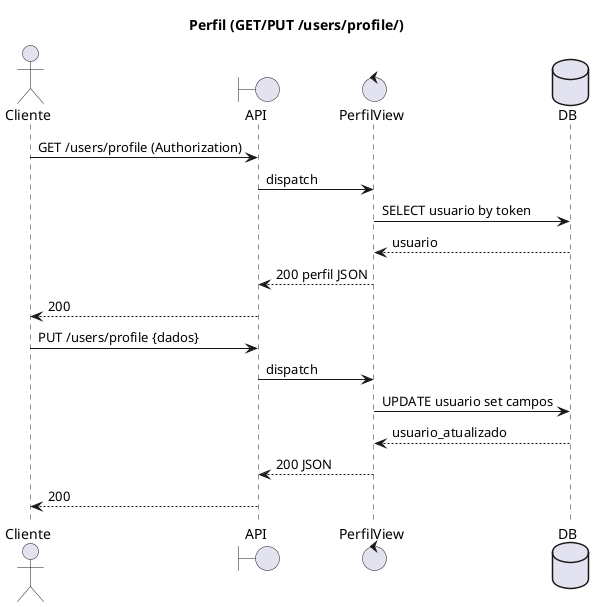 @startuml usuarios_profile_get_update
title Perfil (GET/PUT /users/profile/)
actor Cliente
boundary API as B
control "PerfilView" as V
database DB

Cliente -> B : GET /users/profile (Authorization)
B -> V : dispatch
V -> DB : SELECT usuario by token
DB --> V : usuario
V --> B : 200 perfil JSON
B --> Cliente : 200

Cliente -> B : PUT /users/profile {dados}
B -> V : dispatch
V -> DB : UPDATE usuario set campos
DB --> V : usuario_atualizado
V --> B : 200 JSON
B --> Cliente : 200
@enduml
